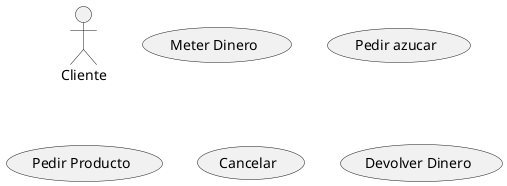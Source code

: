 @startuml
:Cliente:

(Meter Dinero)
(Pedir azucar)
(Pedir Producto)
(Cancelar)
(Devolver Dinero)

@enduml